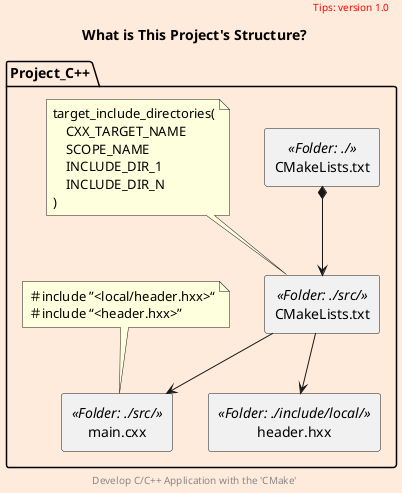 @startuml
scale 700 width
skinparam backgroundColor #FFEBDC
scale 1

package Project_C++ as project {
    rectangle header.hxx <<Folder: ./include/local/>> as header
    rectangle main.cxx <<Folder: ./src/>> as cxx
    rectangle CMakeLists.txt <<Folder: ./>> as begin
    rectangle CMakeLists.txt <<Folder: ./src/>> as src_list
    note top of src_list
        target_include_directories(
            CXX_TARGET_NAME
            SCOPE_NAME
            INCLUDE_DIR_1
            INCLUDE_DIR_N
        )
    endnote
    note top of cxx
        ＃include ”<local/header.hxx>“
        ＃include “<header.hxx>”
    endnote
}

begin *--> src_list
src_list --> cxx
src_list --> header

title
    What is This Project's Structure?
end title

header
<font color=red>Tips: version 1.0</font>
endheader

center footer Develop C/C++ Application with the 'CMake'

@enduml